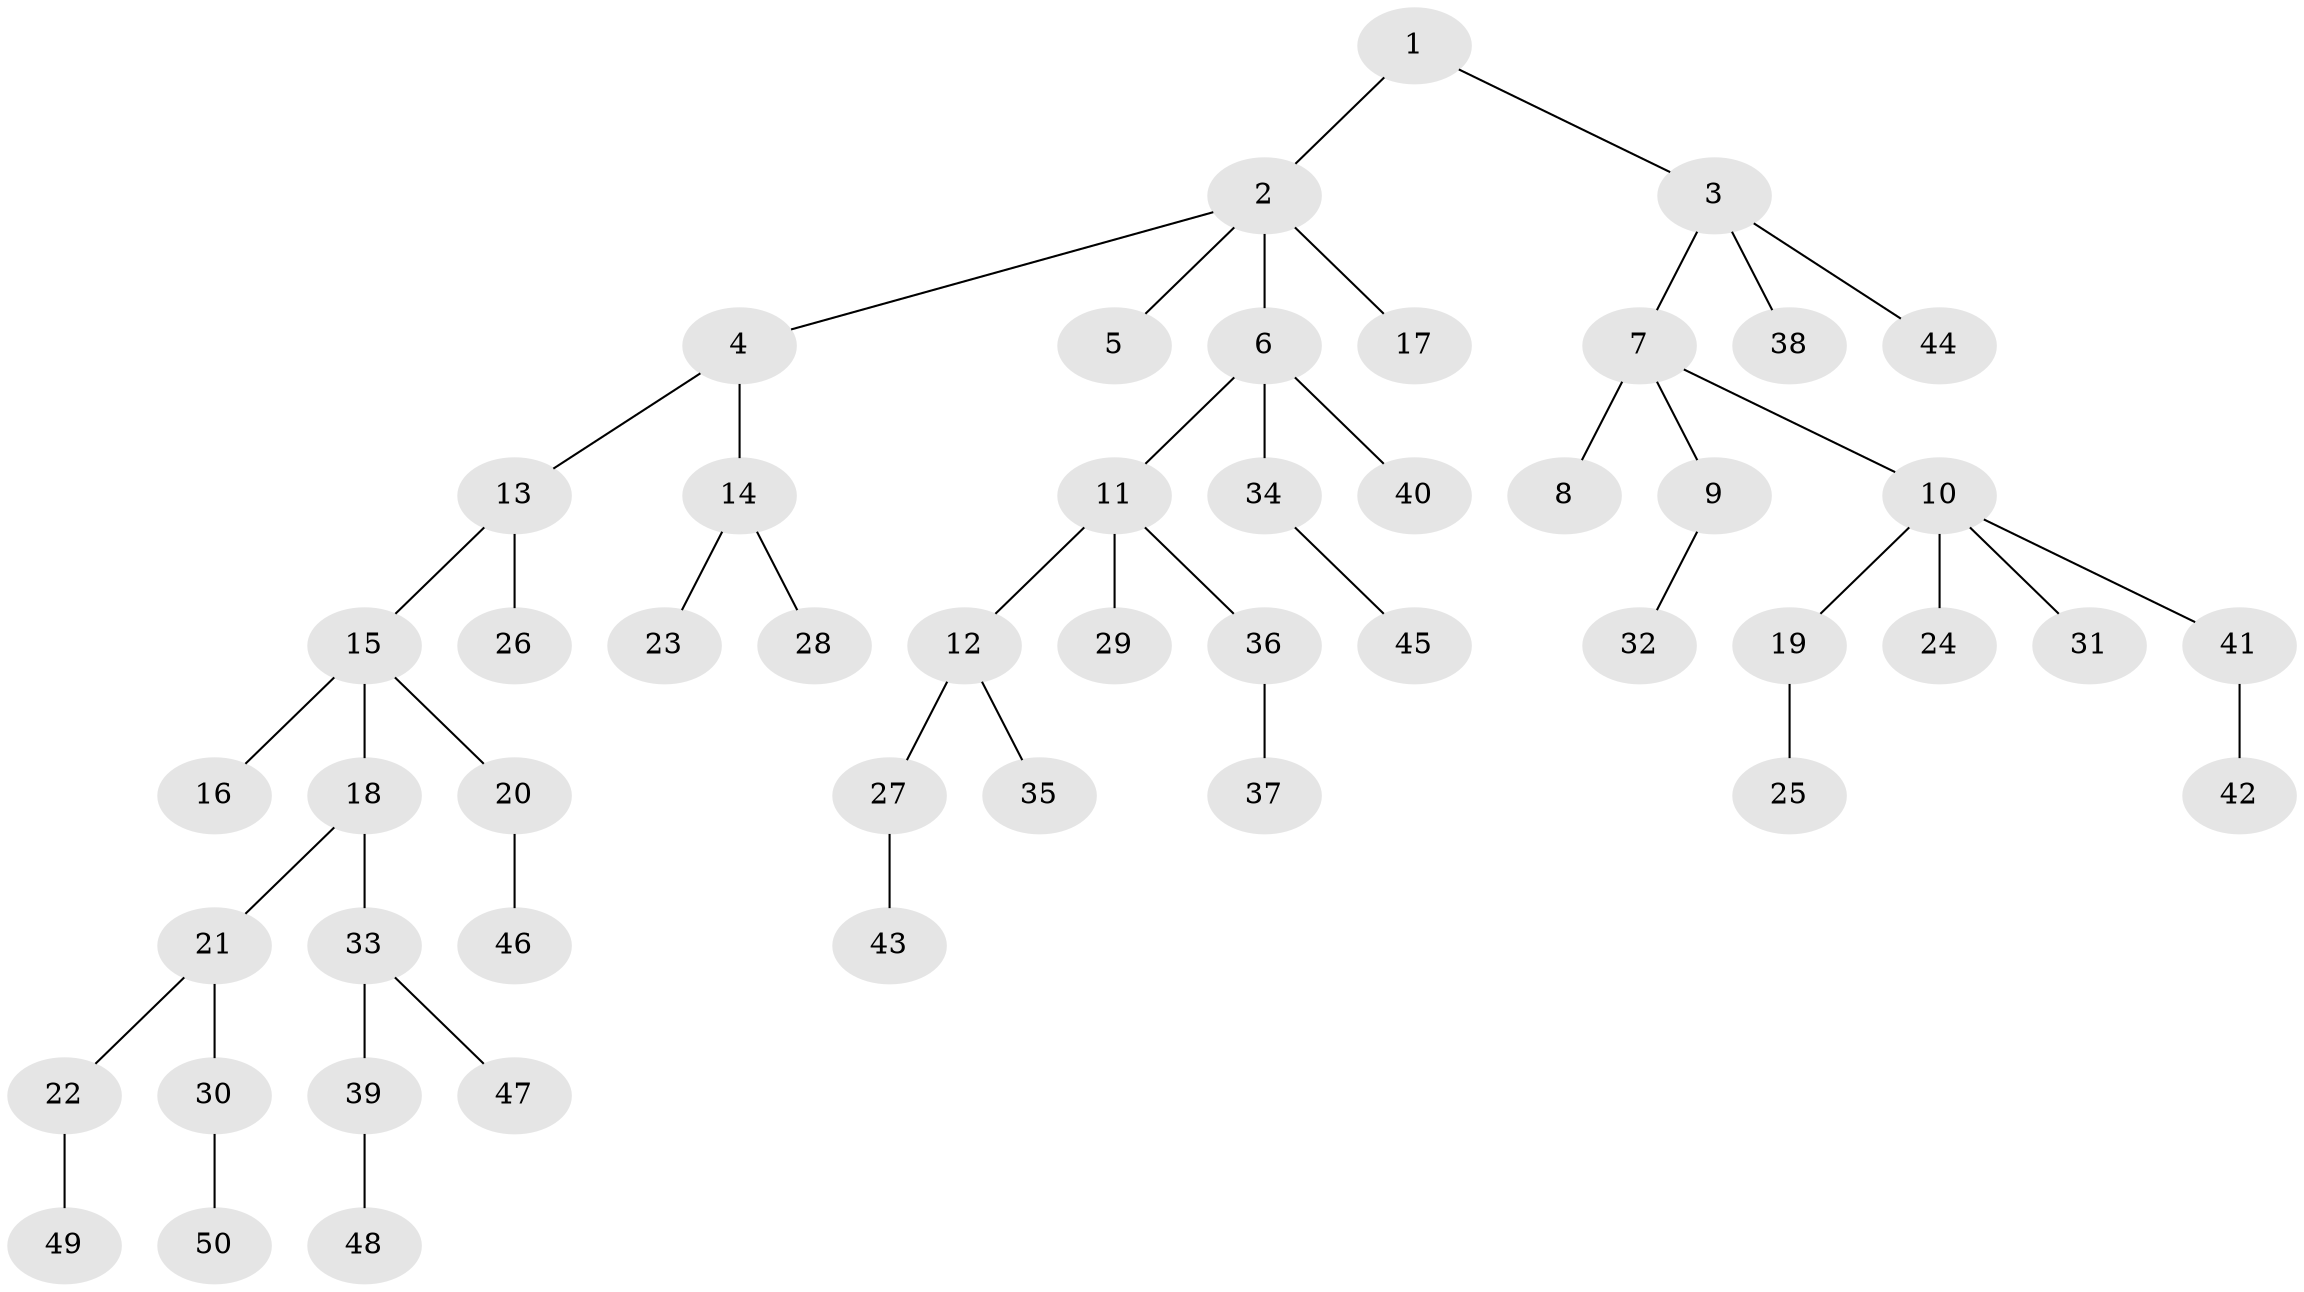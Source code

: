 // coarse degree distribution, {2: 0.09375, 4: 0.09375, 3: 0.15625, 1: 0.59375, 5: 0.0625}
// Generated by graph-tools (version 1.1) at 2025/24/03/03/25 07:24:06]
// undirected, 50 vertices, 49 edges
graph export_dot {
graph [start="1"]
  node [color=gray90,style=filled];
  1;
  2;
  3;
  4;
  5;
  6;
  7;
  8;
  9;
  10;
  11;
  12;
  13;
  14;
  15;
  16;
  17;
  18;
  19;
  20;
  21;
  22;
  23;
  24;
  25;
  26;
  27;
  28;
  29;
  30;
  31;
  32;
  33;
  34;
  35;
  36;
  37;
  38;
  39;
  40;
  41;
  42;
  43;
  44;
  45;
  46;
  47;
  48;
  49;
  50;
  1 -- 2;
  1 -- 3;
  2 -- 4;
  2 -- 5;
  2 -- 6;
  2 -- 17;
  3 -- 7;
  3 -- 38;
  3 -- 44;
  4 -- 13;
  4 -- 14;
  6 -- 11;
  6 -- 34;
  6 -- 40;
  7 -- 8;
  7 -- 9;
  7 -- 10;
  9 -- 32;
  10 -- 19;
  10 -- 24;
  10 -- 31;
  10 -- 41;
  11 -- 12;
  11 -- 29;
  11 -- 36;
  12 -- 27;
  12 -- 35;
  13 -- 15;
  13 -- 26;
  14 -- 23;
  14 -- 28;
  15 -- 16;
  15 -- 18;
  15 -- 20;
  18 -- 21;
  18 -- 33;
  19 -- 25;
  20 -- 46;
  21 -- 22;
  21 -- 30;
  22 -- 49;
  27 -- 43;
  30 -- 50;
  33 -- 39;
  33 -- 47;
  34 -- 45;
  36 -- 37;
  39 -- 48;
  41 -- 42;
}
